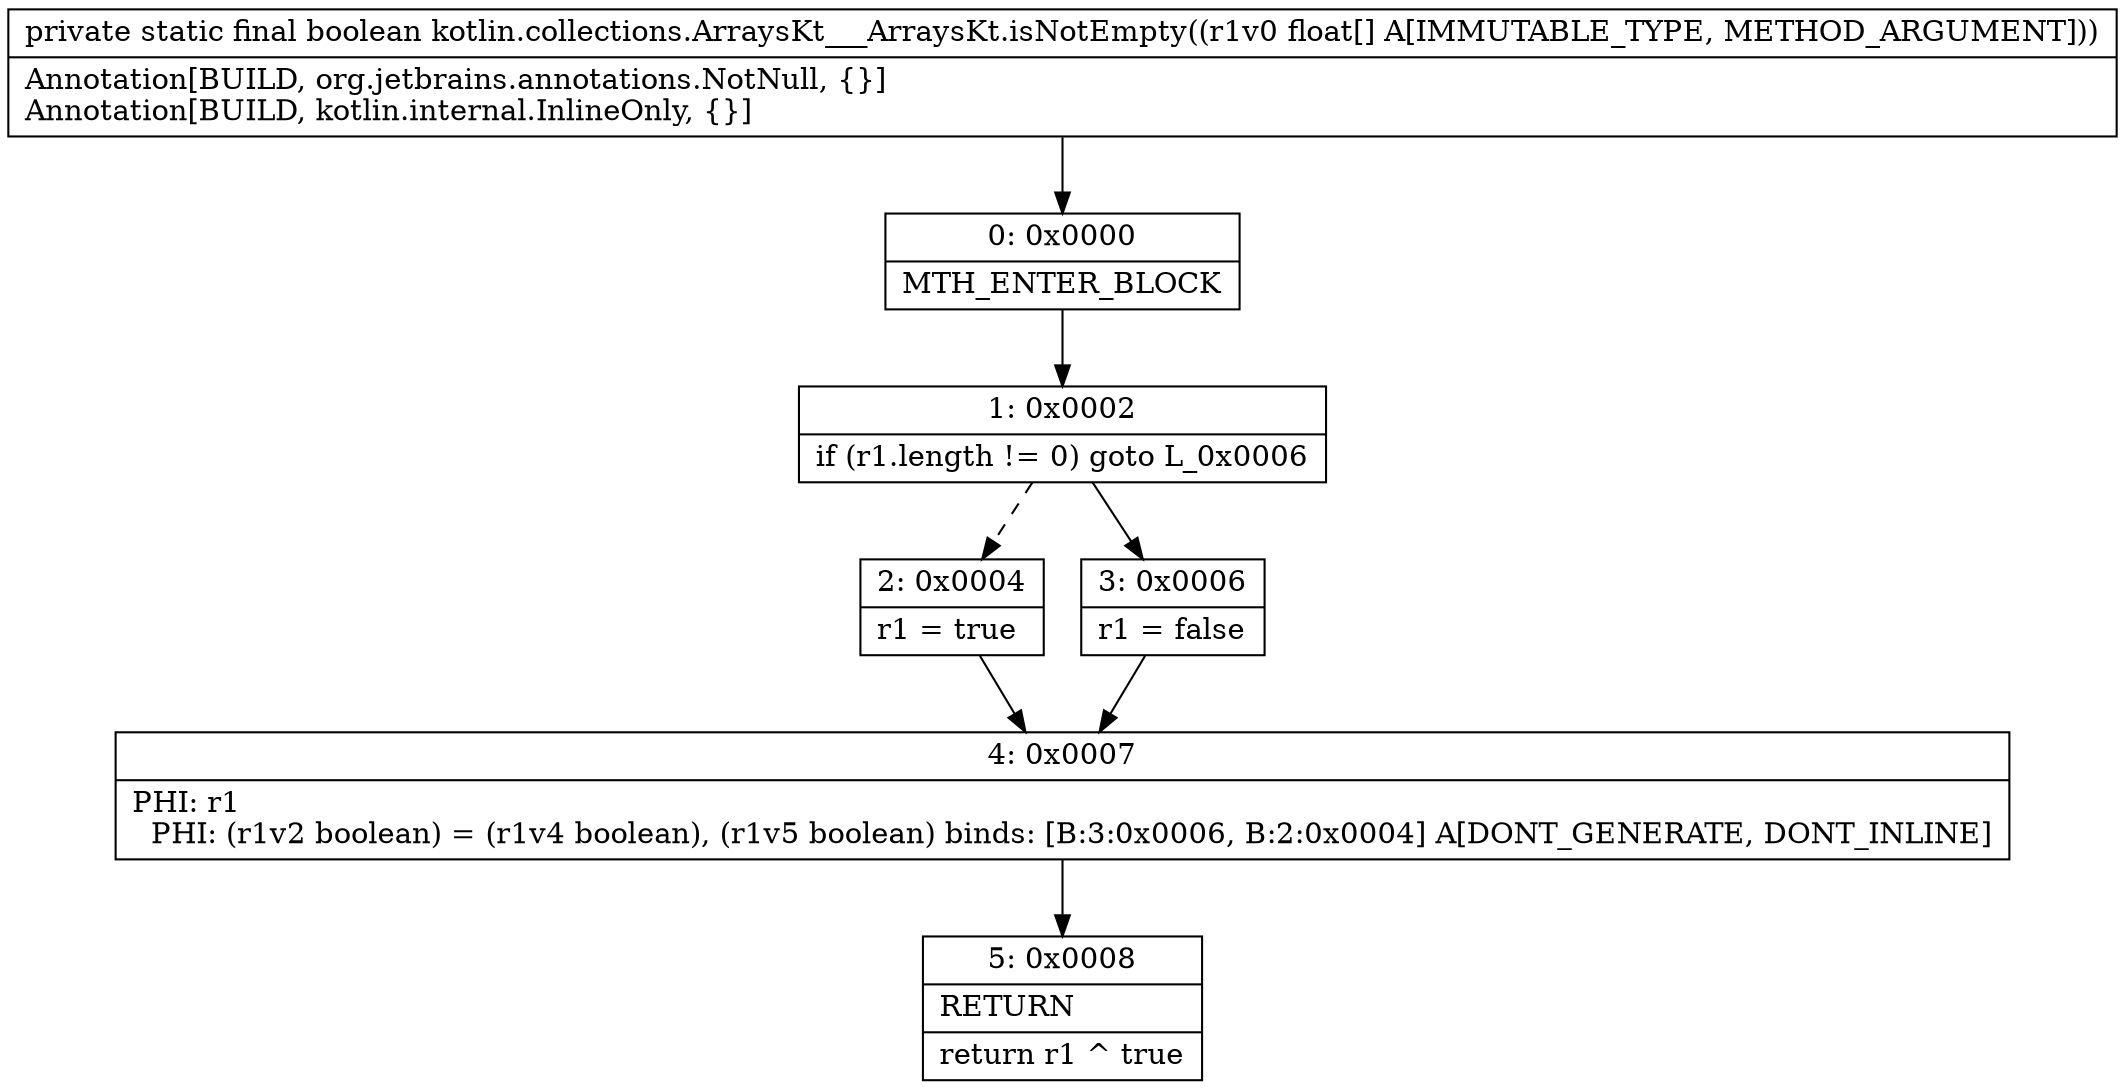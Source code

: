 digraph "CFG forkotlin.collections.ArraysKt___ArraysKt.isNotEmpty([F)Z" {
Node_0 [shape=record,label="{0\:\ 0x0000|MTH_ENTER_BLOCK\l}"];
Node_1 [shape=record,label="{1\:\ 0x0002|if (r1.length != 0) goto L_0x0006\l}"];
Node_2 [shape=record,label="{2\:\ 0x0004|r1 = true\l}"];
Node_3 [shape=record,label="{3\:\ 0x0006|r1 = false\l}"];
Node_4 [shape=record,label="{4\:\ 0x0007|PHI: r1 \l  PHI: (r1v2 boolean) = (r1v4 boolean), (r1v5 boolean) binds: [B:3:0x0006, B:2:0x0004] A[DONT_GENERATE, DONT_INLINE]\l}"];
Node_5 [shape=record,label="{5\:\ 0x0008|RETURN\l|return r1 ^ true\l}"];
MethodNode[shape=record,label="{private static final boolean kotlin.collections.ArraysKt___ArraysKt.isNotEmpty((r1v0 float[] A[IMMUTABLE_TYPE, METHOD_ARGUMENT]))  | Annotation[BUILD, org.jetbrains.annotations.NotNull, \{\}]\lAnnotation[BUILD, kotlin.internal.InlineOnly, \{\}]\l}"];
MethodNode -> Node_0;
Node_0 -> Node_1;
Node_1 -> Node_2[style=dashed];
Node_1 -> Node_3;
Node_2 -> Node_4;
Node_3 -> Node_4;
Node_4 -> Node_5;
}

